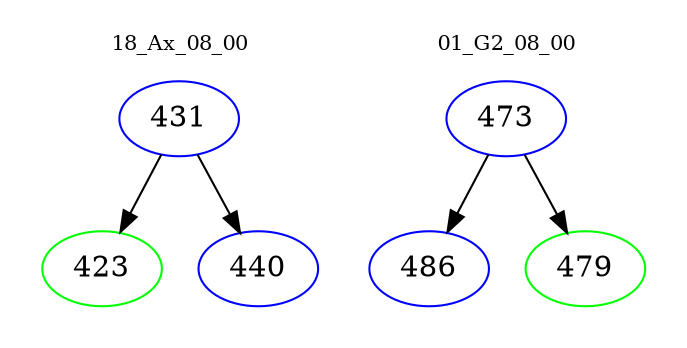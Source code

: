 digraph{
subgraph cluster_0 {
color = white
label = "18_Ax_08_00";
fontsize=10;
T0_431 [label="431", color="blue"]
T0_431 -> T0_423 [color="black"]
T0_423 [label="423", color="green"]
T0_431 -> T0_440 [color="black"]
T0_440 [label="440", color="blue"]
}
subgraph cluster_1 {
color = white
label = "01_G2_08_00";
fontsize=10;
T1_473 [label="473", color="blue"]
T1_473 -> T1_486 [color="black"]
T1_486 [label="486", color="blue"]
T1_473 -> T1_479 [color="black"]
T1_479 [label="479", color="green"]
}
}
